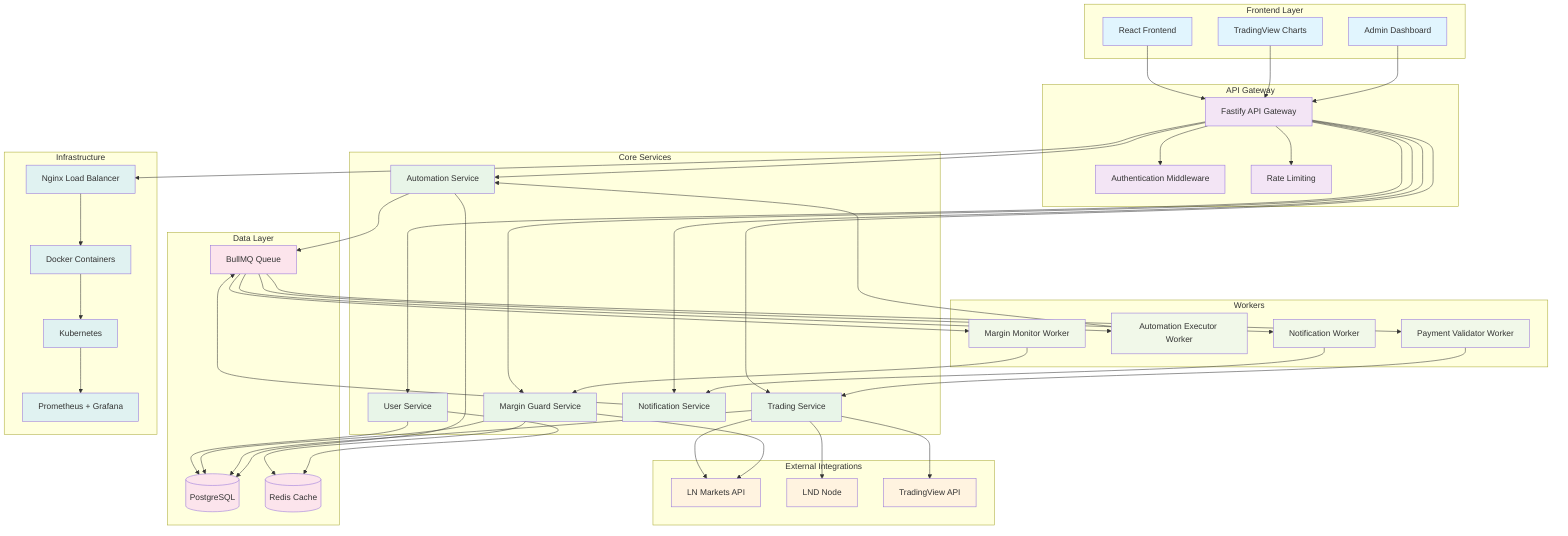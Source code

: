 graph TB
    subgraph "Frontend Layer"
        UI[React Frontend]
        Charts[TradingView Charts]
        Dashboard[Admin Dashboard]
    end
    
    subgraph "API Gateway"
        Gateway[Fastify API Gateway]
        Auth[Authentication Middleware]
        RateLimit[Rate Limiting]
    end
    
    subgraph "Core Services"
        UserService[User Service]
        TradingService[Trading Service]
        MarginService[Margin Guard Service]
        AutomationService[Automation Service]
        NotificationService[Notification Service]
    end
    
    subgraph "External Integrations"
        LNMarkets[LN Markets API]
        LND[LND Node]
        TradingView[TradingView API]
    end
    
    subgraph "Data Layer"
        PostgreSQL[(PostgreSQL)]
        Redis[(Redis Cache)]
        BullMQ[BullMQ Queue]
    end
    
    subgraph "Workers"
        MarginWorker[Margin Monitor Worker]
        AutomationWorker[Automation Executor Worker]
        NotificationWorker[Notification Worker]
        PaymentWorker[Payment Validator Worker]
    end
    
    subgraph "Infrastructure"
        Docker[Docker Containers]
        K8s[Kubernetes]
        Nginx[Nginx Load Balancer]
        Monitoring[Prometheus + Grafana]
    end
    
    %% Frontend connections
    UI --> Gateway
    Charts --> Gateway
    Dashboard --> Gateway
    
    %% API Gateway connections
    Gateway --> Auth
    Gateway --> RateLimit
    Gateway --> UserService
    Gateway --> TradingService
    Gateway --> MarginService
    Gateway --> AutomationService
    Gateway --> NotificationService
    
    %% Service connections
    UserService --> PostgreSQL
    TradingService --> LNMarkets
    TradingService --> LND
    MarginService --> PostgreSQL
    MarginService --> Redis
    AutomationService --> BullMQ
    NotificationService --> BullMQ
    
    %% External integrations
    TradingService --> TradingView
    MarginService --> LNMarkets
    
    %% Data layer connections
    UserService --> Redis
    TradingService --> PostgreSQL
    AutomationService --> PostgreSQL
    
    %% Worker connections
    BullMQ --> MarginWorker
    BullMQ --> AutomationWorker
    BullMQ --> NotificationWorker
    BullMQ --> PaymentWorker
    
    %% Worker service connections
    MarginWorker --> MarginService
    AutomationWorker --> AutomationService
    NotificationWorker --> NotificationService
    PaymentWorker --> TradingService
    
    %% Infrastructure connections
    Gateway --> Nginx
    Nginx --> Docker
    Docker --> K8s
    K8s --> Monitoring
    
    %% Styling
    classDef frontend fill:#e1f5fe
    classDef api fill:#f3e5f5
    classDef service fill:#e8f5e8
    classDef external fill:#fff3e0
    classDef data fill:#fce4ec
    classDef worker fill:#f1f8e9
    classDef infra fill:#e0f2f1
    
    class UI,Charts,Dashboard frontend
    class Gateway,Auth,RateLimit api
    class UserService,TradingService,MarginService,AutomationService,NotificationService service
    class LNMarkets,LND,TradingView external
    class PostgreSQL,Redis,BullMQ data
    class MarginWorker,AutomationWorker,NotificationWorker,PaymentWorker worker
    class Docker,K8s,Nginx,Monitoring infra